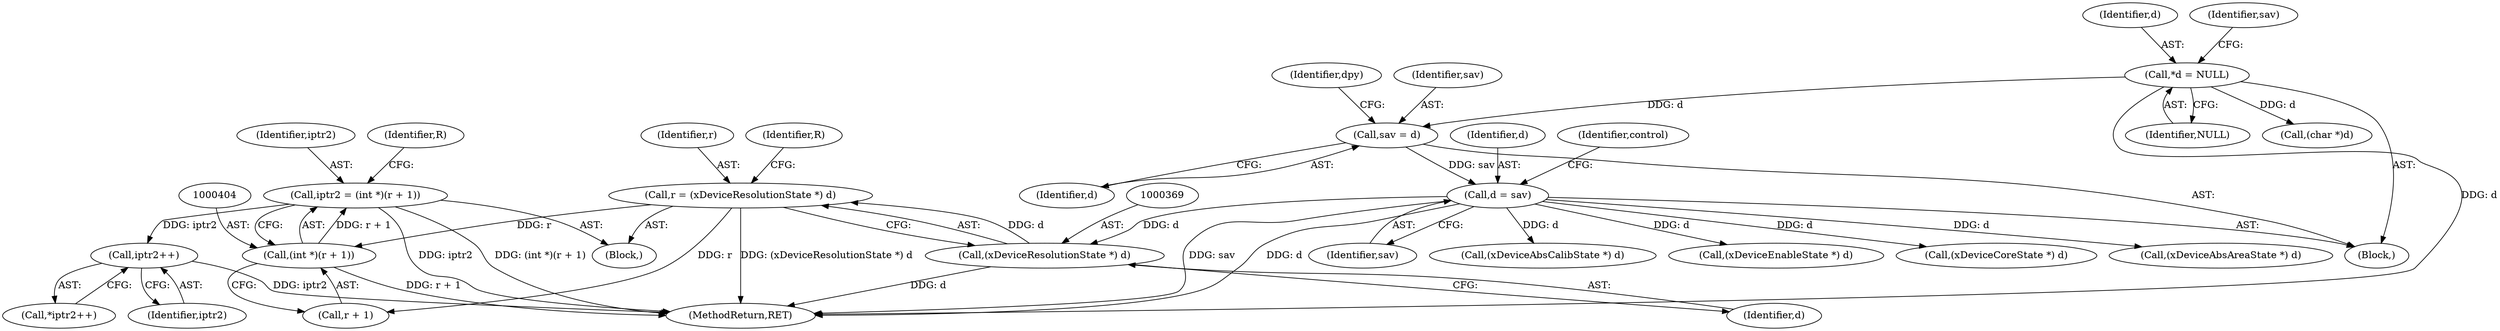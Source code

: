 digraph "0_libXi_19a9cd607de73947fcfb104682f203ffe4e1f4e5_0@pointer" {
"1000401" [label="(Call,iptr2 = (int *)(r + 1))"];
"1000403" [label="(Call,(int *)(r + 1))"];
"1000366" [label="(Call,r = (xDeviceResolutionState *) d)"];
"1000368" [label="(Call,(xDeviceResolutionState *) d)"];
"1000353" [label="(Call,d = sav)"];
"1000230" [label="(Call,sav = d)"];
"1000115" [label="(Call,*d = NULL)"];
"1000451" [label="(Call,iptr2++)"];
"1000354" [label="(Identifier,d)"];
"1000403" [label="(Call,(int *)(r + 1))"];
"1000401" [label="(Call,iptr2 = (int *)(r + 1))"];
"1000459" [label="(Call,(xDeviceAbsCalibState *) d)"];
"1000370" [label="(Identifier,d)"];
"1000357" [label="(Identifier,control)"];
"1000116" [label="(Identifier,d)"];
"1000649" [label="(Call,(xDeviceEnableState *) d)"];
"1000115" [label="(Call,*d = NULL)"];
"1000609" [label="(Call,(xDeviceCoreState *) d)"];
"1000679" [label="(MethodReturn,RET)"];
"1000360" [label="(Block,)"];
"1000232" [label="(Identifier,d)"];
"1000402" [label="(Identifier,iptr2)"];
"1000450" [label="(Call,*iptr2++)"];
"1000541" [label="(Call,(xDeviceAbsAreaState *) d)"];
"1000367" [label="(Identifier,r)"];
"1000230" [label="(Call,sav = d)"];
"1000410" [label="(Identifier,R)"];
"1000117" [label="(Identifier,NULL)"];
"1000366" [label="(Call,r = (xDeviceResolutionState *) d)"];
"1000372" [label="(Identifier,R)"];
"1000355" [label="(Identifier,sav)"];
"1000452" [label="(Identifier,iptr2)"];
"1000234" [label="(Identifier,dpy)"];
"1000105" [label="(Block,)"];
"1000120" [label="(Identifier,sav)"];
"1000353" [label="(Call,d = sav)"];
"1000235" [label="(Call,(char *)d)"];
"1000231" [label="(Identifier,sav)"];
"1000368" [label="(Call,(xDeviceResolutionState *) d)"];
"1000451" [label="(Call,iptr2++)"];
"1000405" [label="(Call,r + 1)"];
"1000401" -> "1000360"  [label="AST: "];
"1000401" -> "1000403"  [label="CFG: "];
"1000402" -> "1000401"  [label="AST: "];
"1000403" -> "1000401"  [label="AST: "];
"1000410" -> "1000401"  [label="CFG: "];
"1000401" -> "1000679"  [label="DDG: iptr2"];
"1000401" -> "1000679"  [label="DDG: (int *)(r + 1)"];
"1000403" -> "1000401"  [label="DDG: r + 1"];
"1000401" -> "1000451"  [label="DDG: iptr2"];
"1000403" -> "1000405"  [label="CFG: "];
"1000404" -> "1000403"  [label="AST: "];
"1000405" -> "1000403"  [label="AST: "];
"1000403" -> "1000679"  [label="DDG: r + 1"];
"1000366" -> "1000403"  [label="DDG: r"];
"1000366" -> "1000360"  [label="AST: "];
"1000366" -> "1000368"  [label="CFG: "];
"1000367" -> "1000366"  [label="AST: "];
"1000368" -> "1000366"  [label="AST: "];
"1000372" -> "1000366"  [label="CFG: "];
"1000366" -> "1000679"  [label="DDG: (xDeviceResolutionState *) d"];
"1000368" -> "1000366"  [label="DDG: d"];
"1000366" -> "1000405"  [label="DDG: r"];
"1000368" -> "1000370"  [label="CFG: "];
"1000369" -> "1000368"  [label="AST: "];
"1000370" -> "1000368"  [label="AST: "];
"1000368" -> "1000679"  [label="DDG: d"];
"1000353" -> "1000368"  [label="DDG: d"];
"1000353" -> "1000105"  [label="AST: "];
"1000353" -> "1000355"  [label="CFG: "];
"1000354" -> "1000353"  [label="AST: "];
"1000355" -> "1000353"  [label="AST: "];
"1000357" -> "1000353"  [label="CFG: "];
"1000353" -> "1000679"  [label="DDG: d"];
"1000353" -> "1000679"  [label="DDG: sav"];
"1000230" -> "1000353"  [label="DDG: sav"];
"1000353" -> "1000459"  [label="DDG: d"];
"1000353" -> "1000541"  [label="DDG: d"];
"1000353" -> "1000609"  [label="DDG: d"];
"1000353" -> "1000649"  [label="DDG: d"];
"1000230" -> "1000105"  [label="AST: "];
"1000230" -> "1000232"  [label="CFG: "];
"1000231" -> "1000230"  [label="AST: "];
"1000232" -> "1000230"  [label="AST: "];
"1000234" -> "1000230"  [label="CFG: "];
"1000115" -> "1000230"  [label="DDG: d"];
"1000115" -> "1000105"  [label="AST: "];
"1000115" -> "1000117"  [label="CFG: "];
"1000116" -> "1000115"  [label="AST: "];
"1000117" -> "1000115"  [label="AST: "];
"1000120" -> "1000115"  [label="CFG: "];
"1000115" -> "1000679"  [label="DDG: d"];
"1000115" -> "1000235"  [label="DDG: d"];
"1000451" -> "1000450"  [label="AST: "];
"1000451" -> "1000452"  [label="CFG: "];
"1000452" -> "1000451"  [label="AST: "];
"1000450" -> "1000451"  [label="CFG: "];
"1000451" -> "1000679"  [label="DDG: iptr2"];
}
